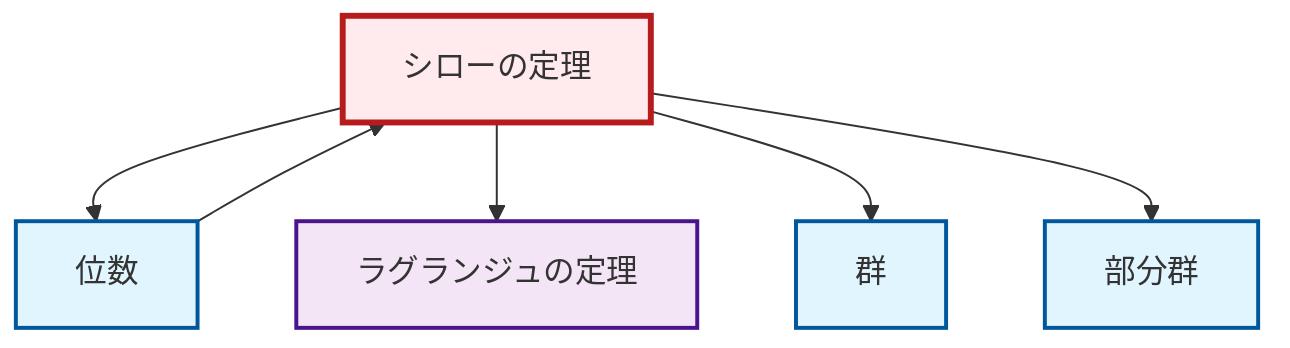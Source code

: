 graph TD
    classDef definition fill:#e1f5fe,stroke:#01579b,stroke-width:2px
    classDef theorem fill:#f3e5f5,stroke:#4a148c,stroke-width:2px
    classDef axiom fill:#fff3e0,stroke:#e65100,stroke-width:2px
    classDef example fill:#e8f5e9,stroke:#1b5e20,stroke-width:2px
    classDef current fill:#ffebee,stroke:#b71c1c,stroke-width:3px
    thm-lagrange["ラグランジュの定理"]:::theorem
    def-group["群"]:::definition
    def-subgroup["部分群"]:::definition
    thm-sylow["シローの定理"]:::theorem
    def-order["位数"]:::definition
    thm-sylow --> def-order
    thm-sylow --> thm-lagrange
    thm-sylow --> def-group
    thm-sylow --> def-subgroup
    def-order --> thm-sylow
    class thm-sylow current
